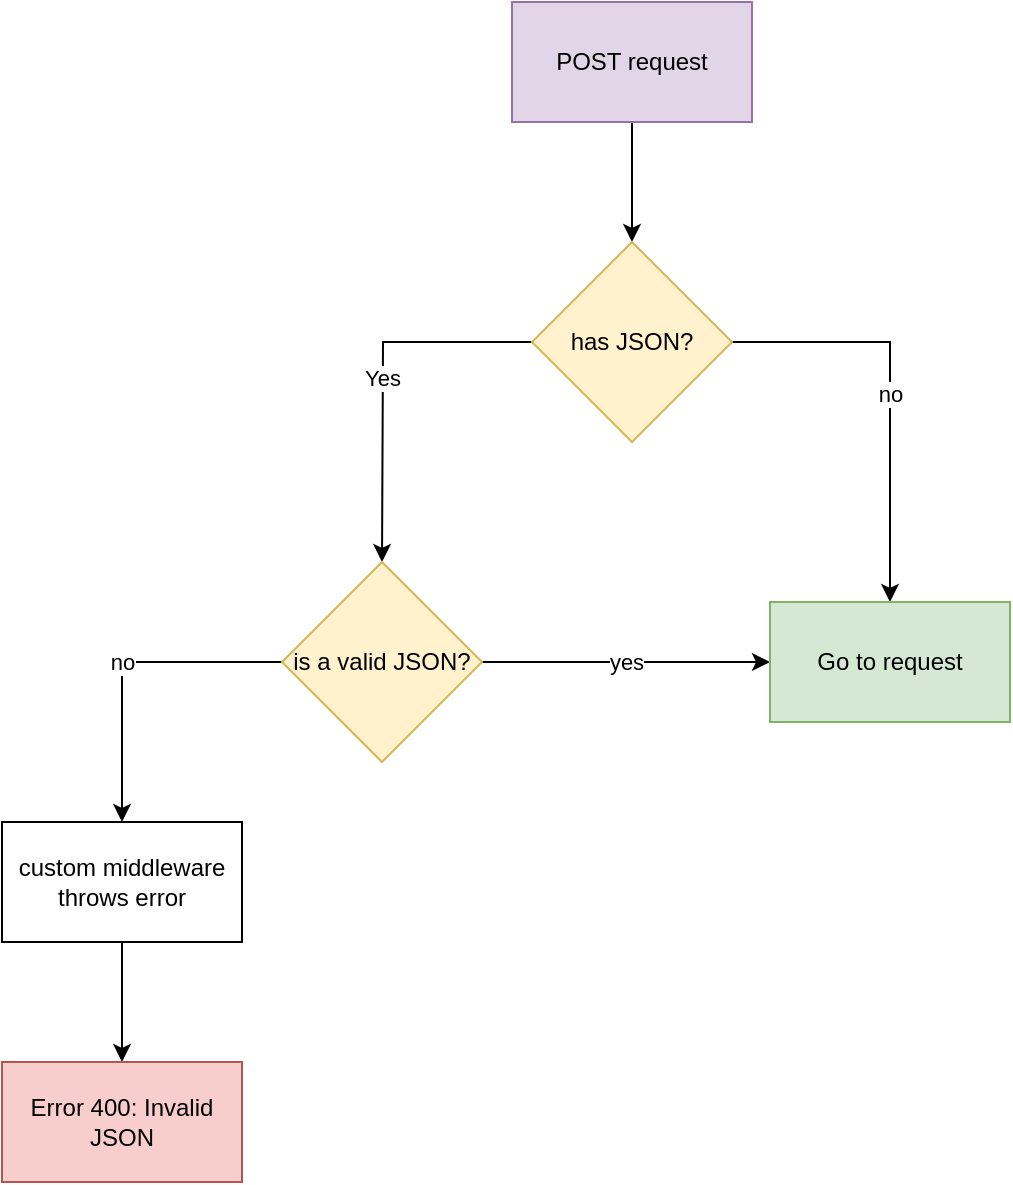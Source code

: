 <mxfile version="14.6.13" type="device"><diagram id="XSWoBfsvV5uvOijOrBUY" name="Page-1"><mxGraphModel dx="2249" dy="822" grid="1" gridSize="10" guides="1" tooltips="1" connect="1" arrows="1" fold="1" page="1" pageScale="1" pageWidth="827" pageHeight="1169" math="0" shadow="0"><root><mxCell id="0"/><mxCell id="1" parent="0"/><mxCell id="mU6jqiiOKR4OFVDkkBu5-5" style="edgeStyle=orthogonalEdgeStyle;rounded=0;orthogonalLoop=1;jettySize=auto;html=1;exitX=0.5;exitY=1;exitDx=0;exitDy=0;" edge="1" parent="1" source="mU6jqiiOKR4OFVDkkBu5-1" target="mU6jqiiOKR4OFVDkkBu5-4"><mxGeometry relative="1" as="geometry"/></mxCell><mxCell id="mU6jqiiOKR4OFVDkkBu5-1" value="POST request" style="rounded=0;whiteSpace=wrap;html=1;fillColor=#e1d5e7;strokeColor=#9673a6;" vertex="1" parent="1"><mxGeometry x="225" y="110" width="120" height="60" as="geometry"/></mxCell><mxCell id="mU6jqiiOKR4OFVDkkBu5-6" value="Yes" style="edgeStyle=orthogonalEdgeStyle;rounded=0;orthogonalLoop=1;jettySize=auto;html=1;exitX=0;exitY=0.5;exitDx=0;exitDy=0;" edge="1" parent="1" source="mU6jqiiOKR4OFVDkkBu5-4"><mxGeometry relative="1" as="geometry"><mxPoint x="160" y="390" as="targetPoint"/></mxGeometry></mxCell><mxCell id="mU6jqiiOKR4OFVDkkBu5-20" value="no" style="edgeStyle=orthogonalEdgeStyle;rounded=0;orthogonalLoop=1;jettySize=auto;html=1;exitX=1;exitY=0.5;exitDx=0;exitDy=0;entryX=0.5;entryY=0;entryDx=0;entryDy=0;" edge="1" parent="1" source="mU6jqiiOKR4OFVDkkBu5-4" target="mU6jqiiOKR4OFVDkkBu5-12"><mxGeometry relative="1" as="geometry"/></mxCell><mxCell id="mU6jqiiOKR4OFVDkkBu5-4" value="has JSON?" style="rhombus;whiteSpace=wrap;html=1;fillColor=#fff2cc;strokeColor=#d6b656;" vertex="1" parent="1"><mxGeometry x="235" y="230" width="100" height="100" as="geometry"/></mxCell><mxCell id="mU6jqiiOKR4OFVDkkBu5-18" value="no" style="edgeStyle=orthogonalEdgeStyle;rounded=0;orthogonalLoop=1;jettySize=auto;html=1;exitX=0;exitY=0.5;exitDx=0;exitDy=0;entryX=0.5;entryY=0;entryDx=0;entryDy=0;" edge="1" parent="1" source="mU6jqiiOKR4OFVDkkBu5-7" target="mU6jqiiOKR4OFVDkkBu5-9"><mxGeometry relative="1" as="geometry"/></mxCell><mxCell id="mU6jqiiOKR4OFVDkkBu5-19" value="yes" style="edgeStyle=orthogonalEdgeStyle;rounded=0;orthogonalLoop=1;jettySize=auto;html=1;exitX=1;exitY=0.5;exitDx=0;exitDy=0;" edge="1" parent="1" source="mU6jqiiOKR4OFVDkkBu5-7" target="mU6jqiiOKR4OFVDkkBu5-12"><mxGeometry relative="1" as="geometry"/></mxCell><mxCell id="mU6jqiiOKR4OFVDkkBu5-7" value="is a valid JSON?" style="rhombus;whiteSpace=wrap;html=1;fillColor=#fff2cc;strokeColor=#d6b656;" vertex="1" parent="1"><mxGeometry x="110" y="390" width="100" height="100" as="geometry"/></mxCell><mxCell id="mU6jqiiOKR4OFVDkkBu5-16" style="edgeStyle=orthogonalEdgeStyle;rounded=0;orthogonalLoop=1;jettySize=auto;html=1;exitX=0.5;exitY=1;exitDx=0;exitDy=0;entryX=0.5;entryY=0;entryDx=0;entryDy=0;" edge="1" parent="1" source="mU6jqiiOKR4OFVDkkBu5-9" target="mU6jqiiOKR4OFVDkkBu5-15"><mxGeometry relative="1" as="geometry"/></mxCell><mxCell id="mU6jqiiOKR4OFVDkkBu5-9" value="custom middleware&lt;br&gt;throws error" style="rounded=0;whiteSpace=wrap;html=1;" vertex="1" parent="1"><mxGeometry x="-30" y="520" width="120" height="60" as="geometry"/></mxCell><mxCell id="mU6jqiiOKR4OFVDkkBu5-12" value="Go to request" style="rounded=0;whiteSpace=wrap;html=1;fillColor=#d5e8d4;strokeColor=#82b366;" vertex="1" parent="1"><mxGeometry x="354" y="410" width="120" height="60" as="geometry"/></mxCell><mxCell id="mU6jqiiOKR4OFVDkkBu5-15" value="Error 400: Invalid JSON" style="rounded=0;whiteSpace=wrap;html=1;fillColor=#f8cecc;strokeColor=#b85450;" vertex="1" parent="1"><mxGeometry x="-30" y="640" width="120" height="60" as="geometry"/></mxCell></root></mxGraphModel></diagram></mxfile>